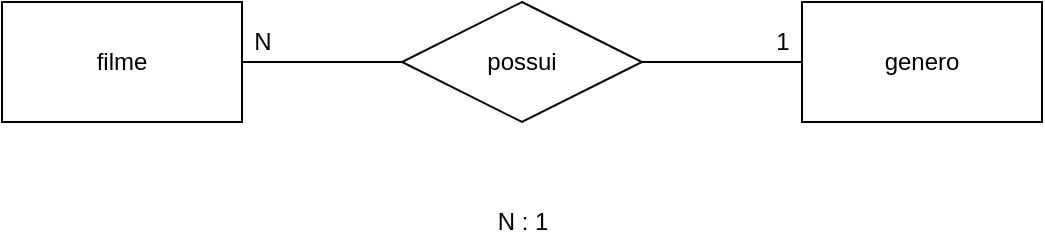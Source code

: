 <mxfile version="14.9.3" type="device"><diagram id="0km-Xfqzt-mHb6y7T6Ef" name="MER"><mxGraphModel dx="652" dy="390" grid="1" gridSize="10" guides="1" tooltips="1" connect="1" arrows="1" fold="1" page="1" pageScale="1" pageWidth="827" pageHeight="1169" math="0" shadow="0"><root><mxCell id="0"/><mxCell id="1" parent="0"/><mxCell id="shIZ-wHRwAPd-k677zqt-7" style="edgeStyle=orthogonalEdgeStyle;rounded=0;orthogonalLoop=1;jettySize=auto;html=1;endArrow=none;endFill=0;" edge="1" parent="1" source="shIZ-wHRwAPd-k677zqt-1" target="shIZ-wHRwAPd-k677zqt-3"><mxGeometry relative="1" as="geometry"/></mxCell><mxCell id="shIZ-wHRwAPd-k677zqt-1" value="filme" style="rounded=0;whiteSpace=wrap;html=1;" vertex="1" parent="1"><mxGeometry x="40" y="40" width="120" height="60" as="geometry"/></mxCell><mxCell id="shIZ-wHRwAPd-k677zqt-8" style="edgeStyle=orthogonalEdgeStyle;rounded=0;orthogonalLoop=1;jettySize=auto;html=1;endArrow=none;endFill=0;" edge="1" parent="1" source="shIZ-wHRwAPd-k677zqt-3" target="shIZ-wHRwAPd-k677zqt-6"><mxGeometry relative="1" as="geometry"/></mxCell><mxCell id="shIZ-wHRwAPd-k677zqt-3" value="possui" style="shape=rhombus;perimeter=rhombusPerimeter;whiteSpace=wrap;html=1;align=center;" vertex="1" parent="1"><mxGeometry x="240" y="40" width="120" height="60" as="geometry"/></mxCell><mxCell id="shIZ-wHRwAPd-k677zqt-6" value="genero" style="rounded=0;whiteSpace=wrap;html=1;" vertex="1" parent="1"><mxGeometry x="440" y="40" width="120" height="60" as="geometry"/></mxCell><mxCell id="shIZ-wHRwAPd-k677zqt-9" value="N : 1" style="text;html=1;align=center;verticalAlign=middle;resizable=0;points=[];autosize=1;strokeColor=none;" vertex="1" parent="1"><mxGeometry x="280" y="140" width="40" height="20" as="geometry"/></mxCell><mxCell id="shIZ-wHRwAPd-k677zqt-10" value="1" style="text;html=1;align=center;verticalAlign=middle;resizable=0;points=[];autosize=1;strokeColor=none;" vertex="1" parent="1"><mxGeometry x="420" y="50" width="20" height="20" as="geometry"/></mxCell><mxCell id="shIZ-wHRwAPd-k677zqt-11" value="N" style="text;html=1;align=center;verticalAlign=middle;resizable=0;points=[];autosize=1;strokeColor=none;" vertex="1" parent="1"><mxGeometry x="160" y="50" width="20" height="20" as="geometry"/></mxCell></root></mxGraphModel></diagram></mxfile>